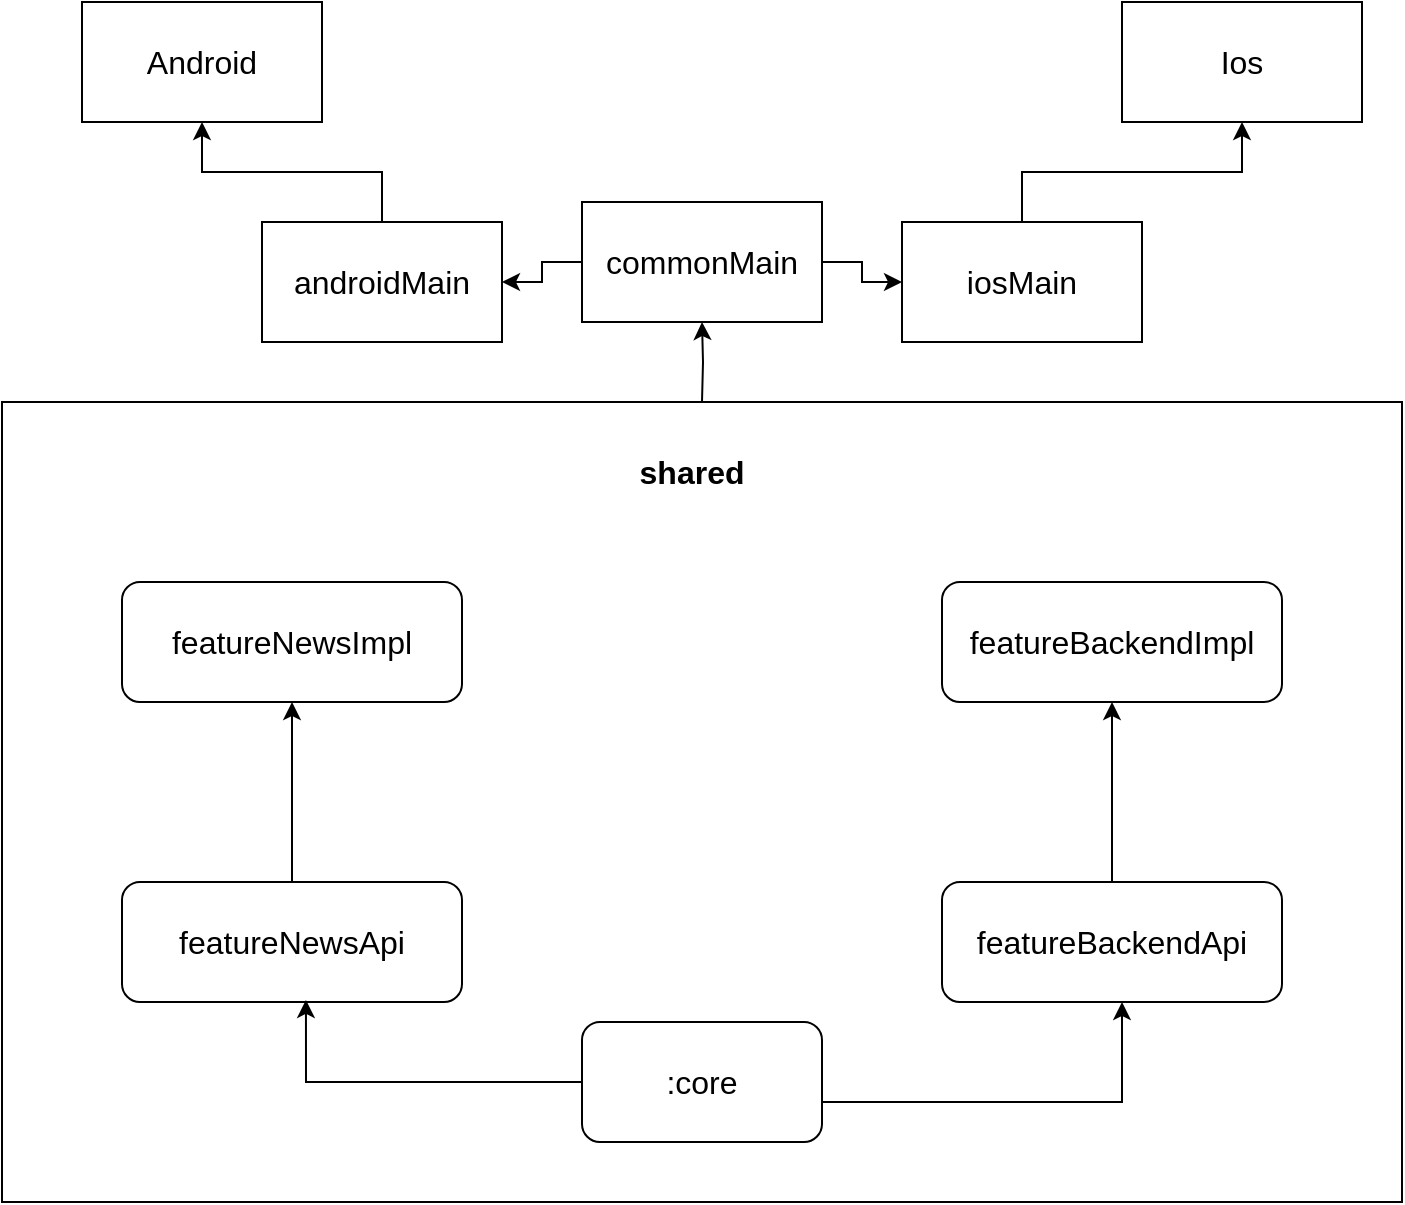 <mxfile version="15.4.1" type="github">
  <diagram id="xXFSr2BfTjaB6ljI3XIz" name="Page-1">
    <mxGraphModel dx="1186" dy="796" grid="1" gridSize="10" guides="1" tooltips="1" connect="1" arrows="1" fold="1" page="1" pageScale="1" pageWidth="850" pageHeight="1100" math="0" shadow="0">
      <root>
        <mxCell id="0" />
        <mxCell id="1" parent="0" />
        <mxCell id="1DXG4E8lHZOJ6BFdTIew-1" value="" style="rounded=0;whiteSpace=wrap;html=1;align=center;" vertex="1" parent="1">
          <mxGeometry x="80" y="290" width="700" height="400" as="geometry" />
        </mxCell>
        <mxCell id="1DXG4E8lHZOJ6BFdTIew-2" value="&lt;b&gt;shared&lt;/b&gt;" style="text;html=1;strokeColor=none;fillColor=none;align=center;verticalAlign=middle;whiteSpace=wrap;rounded=0;fontSize=16;" vertex="1" parent="1">
          <mxGeometry x="395" y="310" width="60" height="30" as="geometry" />
        </mxCell>
        <mxCell id="1DXG4E8lHZOJ6BFdTIew-5" value=":core" style="rounded=1;whiteSpace=wrap;html=1;fontSize=16;align=center;" vertex="1" parent="1">
          <mxGeometry x="370" y="600" width="120" height="60" as="geometry" />
        </mxCell>
        <mxCell id="1DXG4E8lHZOJ6BFdTIew-6" value="featureBackendApi" style="rounded=1;whiteSpace=wrap;html=1;fontSize=16;align=center;" vertex="1" parent="1">
          <mxGeometry x="550" y="530" width="170" height="60" as="geometry" />
        </mxCell>
        <mxCell id="1DXG4E8lHZOJ6BFdTIew-7" value="featureBackendImpl" style="rounded=1;whiteSpace=wrap;html=1;fontSize=16;align=center;" vertex="1" parent="1">
          <mxGeometry x="550" y="380" width="170" height="60" as="geometry" />
        </mxCell>
        <mxCell id="1DXG4E8lHZOJ6BFdTIew-8" value="featureNewsImpl" style="rounded=1;whiteSpace=wrap;html=1;fontSize=16;align=center;" vertex="1" parent="1">
          <mxGeometry x="140" y="380" width="170" height="60" as="geometry" />
        </mxCell>
        <mxCell id="1DXG4E8lHZOJ6BFdTIew-9" value="featureNewsApi" style="rounded=1;whiteSpace=wrap;html=1;fontSize=16;align=center;" vertex="1" parent="1">
          <mxGeometry x="140" y="530" width="170" height="60" as="geometry" />
        </mxCell>
        <mxCell id="1DXG4E8lHZOJ6BFdTIew-11" value="" style="endArrow=classic;html=1;rounded=0;fontSize=16;edgeStyle=orthogonalEdgeStyle;" edge="1" parent="1">
          <mxGeometry width="50" height="50" relative="1" as="geometry">
            <mxPoint x="490" y="640" as="sourcePoint" />
            <mxPoint x="640" y="590" as="targetPoint" />
            <Array as="points">
              <mxPoint x="640" y="640" />
              <mxPoint x="640" y="590" />
            </Array>
          </mxGeometry>
        </mxCell>
        <mxCell id="1DXG4E8lHZOJ6BFdTIew-12" value="" style="endArrow=classic;html=1;rounded=0;fontSize=16;edgeStyle=orthogonalEdgeStyle;exitX=0;exitY=0.5;exitDx=0;exitDy=0;entryX=0.541;entryY=0.983;entryDx=0;entryDy=0;entryPerimeter=0;" edge="1" parent="1" source="1DXG4E8lHZOJ6BFdTIew-5" target="1DXG4E8lHZOJ6BFdTIew-9">
          <mxGeometry width="50" height="50" relative="1" as="geometry">
            <mxPoint x="290" y="640" as="sourcePoint" />
            <mxPoint x="340" y="590" as="targetPoint" />
          </mxGeometry>
        </mxCell>
        <mxCell id="1DXG4E8lHZOJ6BFdTIew-13" value="" style="endArrow=classic;html=1;rounded=0;fontSize=16;edgeStyle=orthogonalEdgeStyle;exitX=0.5;exitY=0;exitDx=0;exitDy=0;entryX=0.5;entryY=1;entryDx=0;entryDy=0;" edge="1" parent="1" source="1DXG4E8lHZOJ6BFdTIew-9" target="1DXG4E8lHZOJ6BFdTIew-8">
          <mxGeometry width="50" height="50" relative="1" as="geometry">
            <mxPoint x="400" y="430" as="sourcePoint" />
            <mxPoint x="450" y="380" as="targetPoint" />
          </mxGeometry>
        </mxCell>
        <mxCell id="1DXG4E8lHZOJ6BFdTIew-14" value="" style="endArrow=classic;html=1;rounded=0;fontSize=16;edgeStyle=orthogonalEdgeStyle;exitX=0.5;exitY=0;exitDx=0;exitDy=0;entryX=0.5;entryY=1;entryDx=0;entryDy=0;" edge="1" parent="1" source="1DXG4E8lHZOJ6BFdTIew-6" target="1DXG4E8lHZOJ6BFdTIew-7">
          <mxGeometry width="50" height="50" relative="1" as="geometry">
            <mxPoint x="235" y="540" as="sourcePoint" />
            <mxPoint x="235" y="450" as="targetPoint" />
          </mxGeometry>
        </mxCell>
        <mxCell id="1DXG4E8lHZOJ6BFdTIew-15" value="Android" style="rounded=0;whiteSpace=wrap;html=1;fontSize=16;align=center;" vertex="1" parent="1">
          <mxGeometry x="120" y="90" width="120" height="60" as="geometry" />
        </mxCell>
        <mxCell id="1DXG4E8lHZOJ6BFdTIew-16" value="Ios" style="rounded=0;whiteSpace=wrap;html=1;fontSize=16;align=center;" vertex="1" parent="1">
          <mxGeometry x="640" y="90" width="120" height="60" as="geometry" />
        </mxCell>
        <mxCell id="1DXG4E8lHZOJ6BFdTIew-17" value="commonMain" style="rounded=0;whiteSpace=wrap;html=1;fontSize=16;align=center;" vertex="1" parent="1">
          <mxGeometry x="370" y="190" width="120" height="60" as="geometry" />
        </mxCell>
        <mxCell id="1DXG4E8lHZOJ6BFdTIew-18" value="androidMain" style="rounded=0;whiteSpace=wrap;html=1;fontSize=16;align=center;" vertex="1" parent="1">
          <mxGeometry x="210" y="200" width="120" height="60" as="geometry" />
        </mxCell>
        <mxCell id="1DXG4E8lHZOJ6BFdTIew-19" value="iosMain" style="rounded=0;whiteSpace=wrap;html=1;fontSize=16;align=center;" vertex="1" parent="1">
          <mxGeometry x="530" y="200" width="120" height="60" as="geometry" />
        </mxCell>
        <mxCell id="1DXG4E8lHZOJ6BFdTIew-21" value="" style="endArrow=classic;html=1;rounded=0;fontSize=16;edgeStyle=orthogonalEdgeStyle;entryX=0.5;entryY=1;entryDx=0;entryDy=0;exitX=0.5;exitY=0;exitDx=0;exitDy=0;" edge="1" parent="1" source="1DXG4E8lHZOJ6BFdTIew-18" target="1DXG4E8lHZOJ6BFdTIew-15">
          <mxGeometry width="50" height="50" relative="1" as="geometry">
            <mxPoint x="450" y="350" as="sourcePoint" />
            <mxPoint x="450" y="300" as="targetPoint" />
          </mxGeometry>
        </mxCell>
        <mxCell id="1DXG4E8lHZOJ6BFdTIew-22" value="" style="endArrow=classic;html=1;rounded=0;fontSize=16;edgeStyle=orthogonalEdgeStyle;entryX=0.5;entryY=1;entryDx=0;entryDy=0;exitX=0.5;exitY=0;exitDx=0;exitDy=0;" edge="1" parent="1" source="1DXG4E8lHZOJ6BFdTIew-19" target="1DXG4E8lHZOJ6BFdTIew-16">
          <mxGeometry width="50" height="50" relative="1" as="geometry">
            <mxPoint x="280" y="210" as="sourcePoint" />
            <mxPoint x="190" y="160" as="targetPoint" />
          </mxGeometry>
        </mxCell>
        <mxCell id="1DXG4E8lHZOJ6BFdTIew-24" value="" style="endArrow=classic;html=1;rounded=0;fontSize=16;edgeStyle=orthogonalEdgeStyle;entryX=0.5;entryY=1;entryDx=0;entryDy=0;" edge="1" parent="1" target="1DXG4E8lHZOJ6BFdTIew-17">
          <mxGeometry width="50" height="50" relative="1" as="geometry">
            <mxPoint x="430" y="290" as="sourcePoint" />
            <mxPoint x="450" y="300" as="targetPoint" />
          </mxGeometry>
        </mxCell>
        <mxCell id="1DXG4E8lHZOJ6BFdTIew-25" value="" style="endArrow=classic;html=1;rounded=0;fontSize=16;edgeStyle=orthogonalEdgeStyle;entryX=1;entryY=0.5;entryDx=0;entryDy=0;exitX=0;exitY=0.5;exitDx=0;exitDy=0;" edge="1" parent="1" source="1DXG4E8lHZOJ6BFdTIew-17" target="1DXG4E8lHZOJ6BFdTIew-18">
          <mxGeometry width="50" height="50" relative="1" as="geometry">
            <mxPoint x="400" y="350" as="sourcePoint" />
            <mxPoint x="450" y="300" as="targetPoint" />
          </mxGeometry>
        </mxCell>
        <mxCell id="1DXG4E8lHZOJ6BFdTIew-26" value="" style="endArrow=classic;html=1;rounded=0;fontSize=16;edgeStyle=orthogonalEdgeStyle;entryX=0;entryY=0.5;entryDx=0;entryDy=0;exitX=1;exitY=0.5;exitDx=0;exitDy=0;" edge="1" parent="1" source="1DXG4E8lHZOJ6BFdTIew-17" target="1DXG4E8lHZOJ6BFdTIew-19">
          <mxGeometry width="50" height="50" relative="1" as="geometry">
            <mxPoint x="400" y="350" as="sourcePoint" />
            <mxPoint x="450" y="300" as="targetPoint" />
          </mxGeometry>
        </mxCell>
      </root>
    </mxGraphModel>
  </diagram>
</mxfile>
